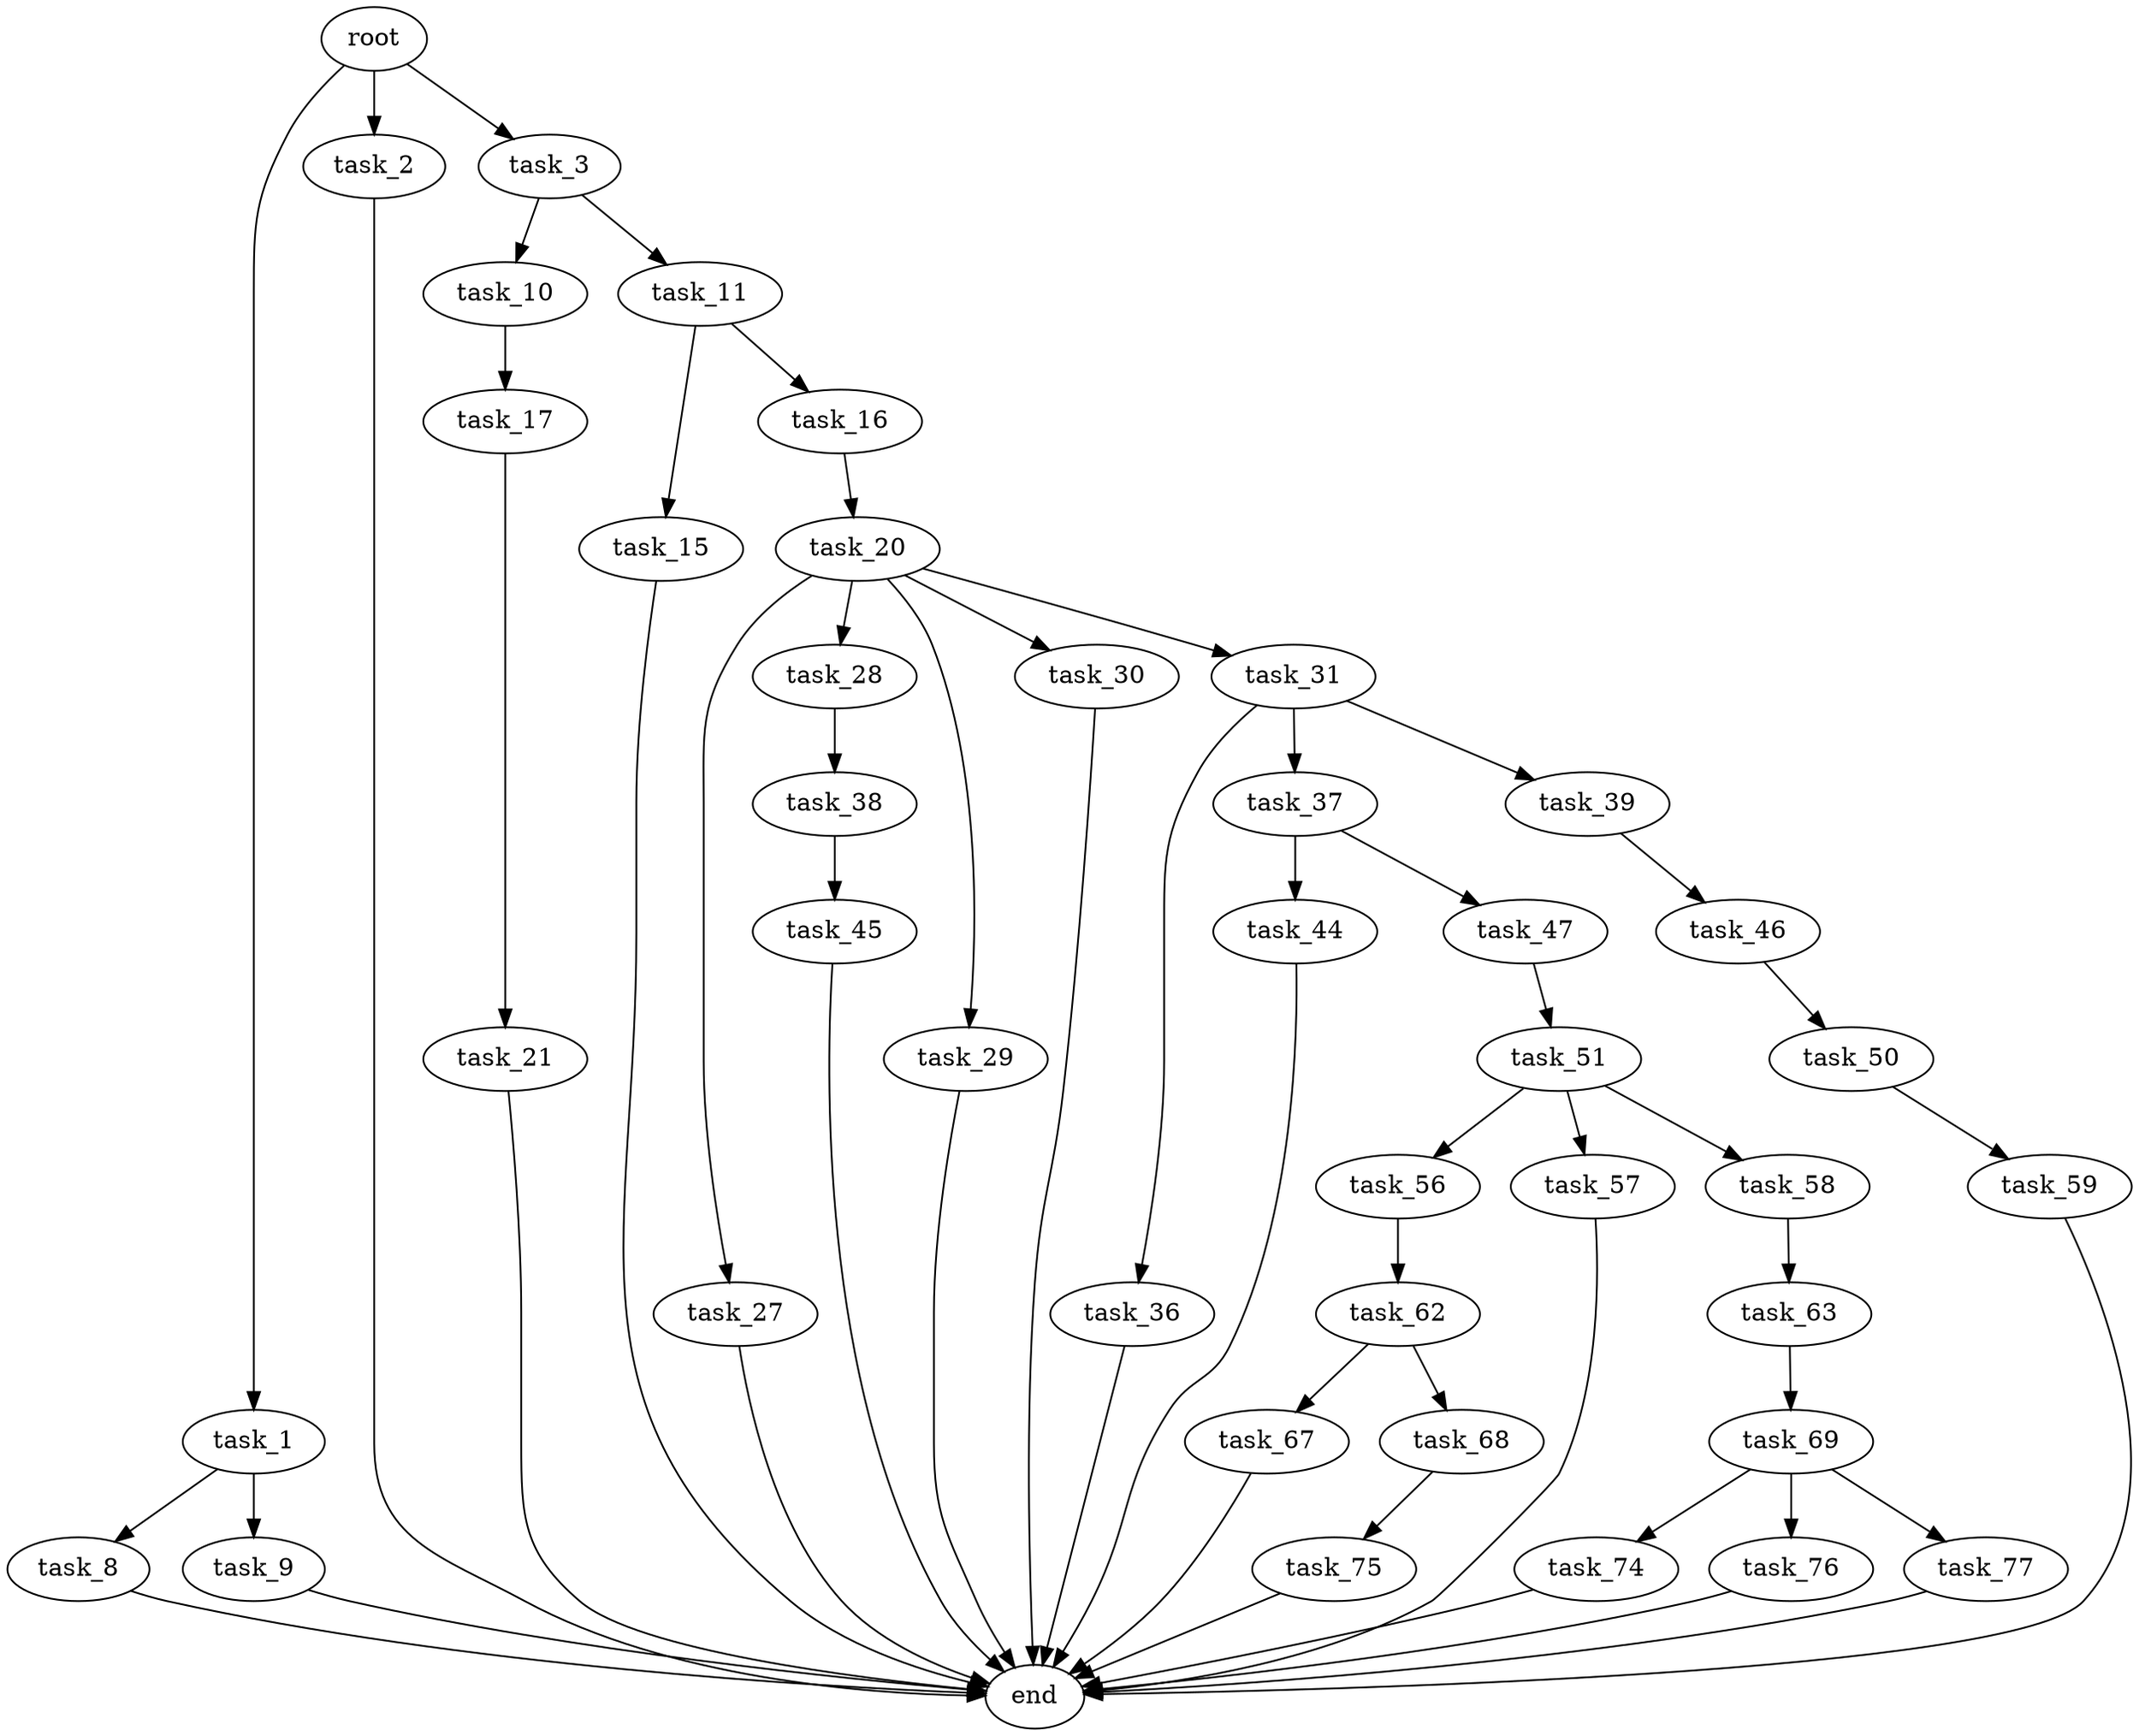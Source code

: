 digraph G {
  root [size="0.000000"];
  task_1 [size="368293445632.000000"];
  task_2 [size="38596210812.000000"];
  task_3 [size="302755978865.000000"];
  task_8 [size="231928233984.000000"];
  task_9 [size="549755813888.000000"];
  end [size="0.000000"];
  task_10 [size="134217728000.000000"];
  task_11 [size="505738825929.000000"];
  task_17 [size="68719476736.000000"];
  task_15 [size="653766916816.000000"];
  task_16 [size="982963395098.000000"];
  task_20 [size="27309346450.000000"];
  task_21 [size="7034297327.000000"];
  task_27 [size="4214781638.000000"];
  task_28 [size="1712041990.000000"];
  task_29 [size="25468542134.000000"];
  task_30 [size="8589934592.000000"];
  task_31 [size="720255392703.000000"];
  task_38 [size="549755813888.000000"];
  task_36 [size="43090532040.000000"];
  task_37 [size="28991029248.000000"];
  task_39 [size="782757789696.000000"];
  task_44 [size="10901153397.000000"];
  task_47 [size="1073741824000.000000"];
  task_45 [size="13105643128.000000"];
  task_46 [size="549755813888.000000"];
  task_50 [size="38388418300.000000"];
  task_51 [size="323978732058.000000"];
  task_59 [size="25409833478.000000"];
  task_56 [size="231928233984.000000"];
  task_57 [size="16076998124.000000"];
  task_58 [size="8713058494.000000"];
  task_62 [size="1073741824000.000000"];
  task_63 [size="31468713282.000000"];
  task_67 [size="7345096550.000000"];
  task_68 [size="1092183602.000000"];
  task_69 [size="134217728000.000000"];
  task_75 [size="231928233984.000000"];
  task_74 [size="59857742754.000000"];
  task_76 [size="231928233984.000000"];
  task_77 [size="28991029248.000000"];

  root -> task_1 [size="1.000000"];
  root -> task_2 [size="1.000000"];
  root -> task_3 [size="1.000000"];
  task_1 -> task_8 [size="411041792.000000"];
  task_1 -> task_9 [size="411041792.000000"];
  task_2 -> end [size="1.000000"];
  task_3 -> task_10 [size="209715200.000000"];
  task_3 -> task_11 [size="209715200.000000"];
  task_8 -> end [size="1.000000"];
  task_9 -> end [size="1.000000"];
  task_10 -> task_17 [size="209715200.000000"];
  task_11 -> task_15 [size="411041792.000000"];
  task_11 -> task_16 [size="411041792.000000"];
  task_17 -> task_21 [size="134217728.000000"];
  task_15 -> end [size="1.000000"];
  task_16 -> task_20 [size="679477248.000000"];
  task_20 -> task_27 [size="838860800.000000"];
  task_20 -> task_28 [size="838860800.000000"];
  task_20 -> task_29 [size="838860800.000000"];
  task_20 -> task_30 [size="838860800.000000"];
  task_20 -> task_31 [size="838860800.000000"];
  task_21 -> end [size="1.000000"];
  task_27 -> end [size="1.000000"];
  task_28 -> task_38 [size="134217728.000000"];
  task_29 -> end [size="1.000000"];
  task_30 -> end [size="1.000000"];
  task_31 -> task_36 [size="838860800.000000"];
  task_31 -> task_37 [size="838860800.000000"];
  task_31 -> task_39 [size="838860800.000000"];
  task_38 -> task_45 [size="536870912.000000"];
  task_36 -> end [size="1.000000"];
  task_37 -> task_44 [size="75497472.000000"];
  task_37 -> task_47 [size="75497472.000000"];
  task_39 -> task_46 [size="679477248.000000"];
  task_44 -> end [size="1.000000"];
  task_47 -> task_51 [size="838860800.000000"];
  task_45 -> end [size="1.000000"];
  task_46 -> task_50 [size="536870912.000000"];
  task_50 -> task_59 [size="679477248.000000"];
  task_51 -> task_56 [size="838860800.000000"];
  task_51 -> task_57 [size="838860800.000000"];
  task_51 -> task_58 [size="838860800.000000"];
  task_59 -> end [size="1.000000"];
  task_56 -> task_62 [size="301989888.000000"];
  task_57 -> end [size="1.000000"];
  task_58 -> task_63 [size="301989888.000000"];
  task_62 -> task_67 [size="838860800.000000"];
  task_62 -> task_68 [size="838860800.000000"];
  task_63 -> task_69 [size="33554432.000000"];
  task_67 -> end [size="1.000000"];
  task_68 -> task_75 [size="33554432.000000"];
  task_69 -> task_74 [size="209715200.000000"];
  task_69 -> task_76 [size="209715200.000000"];
  task_69 -> task_77 [size="209715200.000000"];
  task_75 -> end [size="1.000000"];
  task_74 -> end [size="1.000000"];
  task_76 -> end [size="1.000000"];
  task_77 -> end [size="1.000000"];
}
